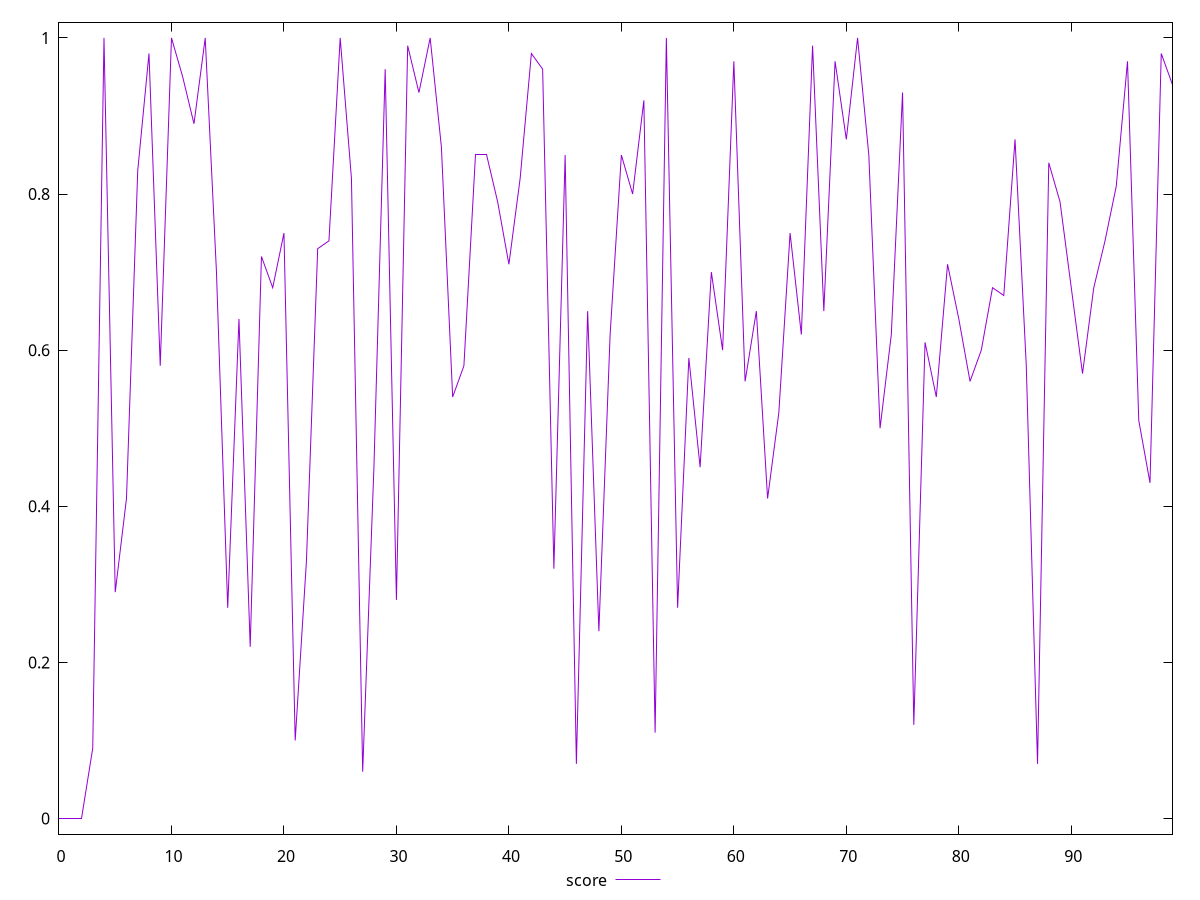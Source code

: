 reset

$score <<EOF
0 0
1 0
2 0
3 0.09
4 1
5 0.29
6 0.41
7 0.83
8 0.98
9 0.58
10 1
11 0.95
12 0.89
13 1
14 0.7
15 0.27
16 0.64
17 0.22
18 0.72
19 0.68
20 0.75
21 0.1
22 0.33
23 0.73
24 0.74
25 1
26 0.82
27 0.06
28 0.45
29 0.96
30 0.28
31 0.99
32 0.93
33 1
34 0.86
35 0.54
36 0.58
37 0.85
38 0.85
39 0.79
40 0.71
41 0.82
42 0.98
43 0.96
44 0.32
45 0.85
46 0.07
47 0.65
48 0.24
49 0.62
50 0.85
51 0.8
52 0.92
53 0.11
54 1
55 0.27
56 0.59
57 0.45
58 0.7
59 0.6
60 0.97
61 0.56
62 0.65
63 0.41
64 0.52
65 0.75
66 0.62
67 0.99
68 0.65
69 0.97
70 0.87
71 1
72 0.85
73 0.5
74 0.62
75 0.93
76 0.12
77 0.61
78 0.54
79 0.71
80 0.64
81 0.56
82 0.6
83 0.68
84 0.67
85 0.87
86 0.58
87 0.07
88 0.84
89 0.79
91 0.57
92 0.68
93 0.74
94 0.81
95 0.97
96 0.51
97 0.43
98 0.98
99 0.94
EOF

set key outside below
set xrange [0:99]
set yrange [-0.02:1.02]
set trange [-0.02:1.02]
set terminal svg size 640, 500 enhanced background rgb 'white'
set output "report/report_00029_2021-02-24T13-36-40.390Z/max-potential-fid/samples/card/score/values.svg"

plot $score title "score" with line

reset
